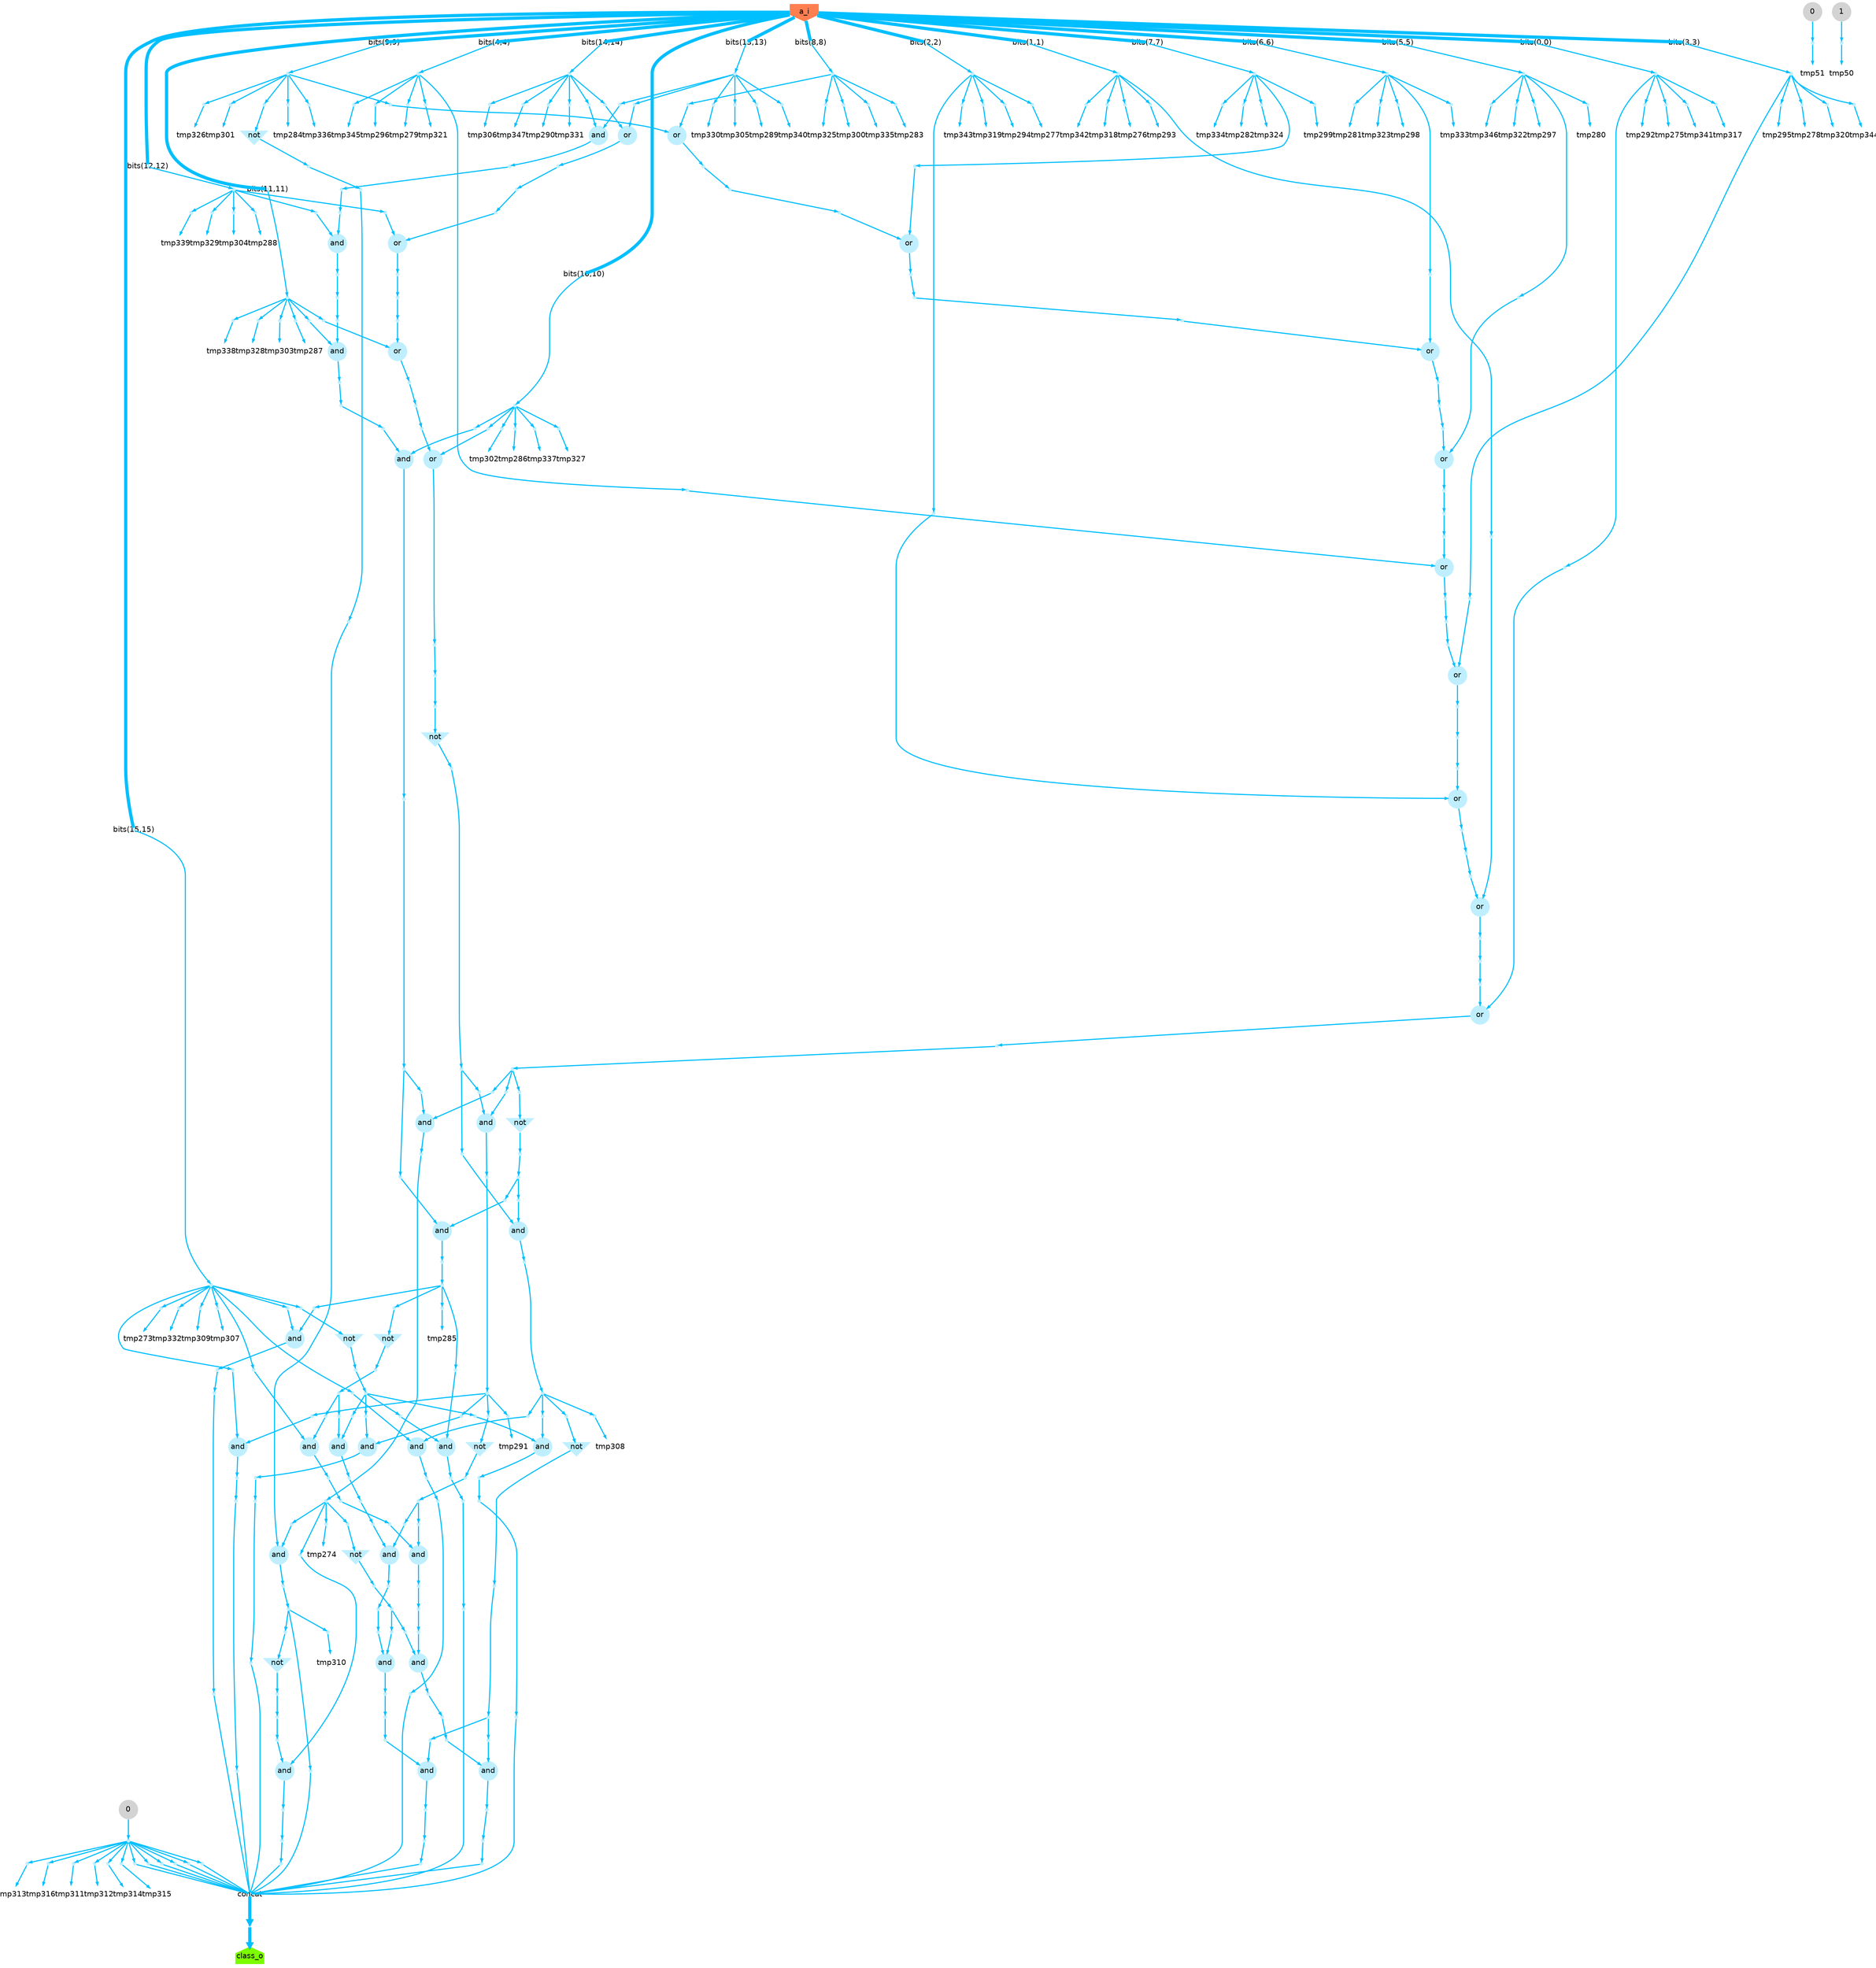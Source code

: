               digraph g {

              graph [splines="spline"];
              node [shape=circle, style=filled, fillcolor=lightblue1,
                    fontcolor=black, fontname=helvetica, penwidth=0,
                    fixedsize=true];
              edge [labelfloat=false, penwidth=2, color=deepskyblue, arrowsize=.5];
                  n0 [label="", height=.1, width=.1];
    n1 [label="or"];
    n2 [label="", height=.1, width=.1];
    n3 [label="", height=.1, width=.1];
    n4 [label="", height=.1, width=.1];
    n5 [label="", height=.1, width=.1];
    n6 [label="", height=.1, width=.1];
    n7 [label="", height=.1, width=.1];
    n8 [label="and"];
    n9 [label="", height=.1, width=.1];
    n10 [label="", height=.1, width=.1];
    n11 [label="bits(4,4)", height=.1, width=.1];
    n12 [label="", height=.1, width=.1];
    n13 [label="", height=.1, width=.1];
    n14 [label="", height=.1, width=.1];
    n15 [label="", height=.1, width=.1];
    n16 [label="or"];
    n17 [label="", height=.1, width=.1];
    n18 [label="", height=.1, width=.1];
    n19 [label="", height=.1, width=.1];
    n20 [label="bits(14,14)", height=.1, width=.1];
    n21 [label="", height=.1, width=.1];
    n22 [label="", height=.1, width=.1];
    n23 [label="", height=.1, width=.1];
    n24 [label="", height=.1, width=.1];
    n25 [label="", height=.1, width=.1];
    n26 [label="", height=.1, width=.1];
    n27 [label="", height=.1, width=.1];
    n28 [label="", height=.1, width=.1];
    n29 [label="and"];
    n30 [label="", height=.1, width=.1];
    n31 [label="", height=.1, width=.1];
    n32 [label="", height=.1, width=.1];
    n33 [label="", height=.1, width=.1];
    n34 [label="", height=.1, width=.1];
    n35 [label="", height=.1, width=.1];
    n36 [label="", height=.1, width=.1];
    n37 [label="", height=.1, width=.1];
    n38 [label="", height=.1, width=.1];
    n39 [label="", height=.1, width=.1];
    n40 [label="", height=.1, width=.1];
    n41 [label="", height=.1, width=.1];
    n42 [label="", height=.1, width=.1];
    n43 [label="and"];
    n44 [label="", height=.1, width=.1];
    n45 [label="", height=.1, width=.1];
    n46 [label="", height=.1, width=.1];
    n47 [label="", height=.1, width=.1];
    n48 [label="", height=.1, width=.1];
    n49 [label="", height=.1, width=.1];
    n50 [label="", height=.1, width=.1];
    n51 [label="", height=.1, width=.1];
    n52 [label="", height=.1, width=.1];
    n53 [label="", height=.1, width=.1];
    n54 [label="", height=.1, width=.1];
    n55 [label="", height=.1, width=.1];
    n56 [label="", height=.1, width=.1];
    n57 [label="", height=.1, width=.1];
    n58 [label="", height=.1, width=.1];
    n59 [label="", height=.1, width=.1];
    n60 [label="or"];
    n61 [label="", height=.1, width=.1];
    n62 [label="", height=.1, width=.1];
    n63 [label="", height=.1, width=.1];
    n64 [label="", height=.1, width=.1];
    n65 [label="", height=.1, width=.1];
    n66 [label="", height=.1, width=.1];
    n67 [label="", height=.1, width=.1];
    n68 [label="and"];
    n69 [label="", height=.1, width=.1];
    n70 [label="not", shape=invtriangle];
    n71 [label="", height=.1, width=.1];
    n72 [label="", height=.1, width=.1];
    n73 [label="", height=.1, width=.1];
    n74 [label="or"];
    n75 [label="", height=.1, width=.1];
    n76 [label="", height=.1, width=.1];
    n77 [label="bits(12,12)", height=.1, width=.1];
    n78 [label="", height=.1, width=.1];
    n79 [label="or"];
    n80 [label="and"];
    n81 [label="", height=.1, width=.1];
    n82 [label="", height=.1, width=.1];
    n83 [label="", height=.1, width=.1];
    n84 [label="", height=.1, width=.1];
    n85 [label="", height=.1, width=.1];
    n86 [label="", height=.1, width=.1];
    n87 [label="", height=.1, width=.1];
    n88 [label="", height=.1, width=.1];
    n89 [label="", height=.1, width=.1];
    n90 [label="and"];
    n91 [label="", height=.1, width=.1];
    n92 [label="and"];
    n93 [label="", height=.1, width=.1];
    n94 [label="", height=.1, width=.1];
    n95 [label="bits(8,8)", height=.1, width=.1];
    n96 [label="", height=.1, width=.1];
    n97 [label="", height=.1, width=.1];
    n98 [label="", height=.1, width=.1];
    n99 [label="", height=.1, width=.1];
    n100 [label="bits(10,10)", height=.1, width=.1];
    n101 [label="", height=.1, width=.1];
    n102 [label="", height=.1, width=.1];
    n103 [label="", height=.1, width=.1];
    n104 [label="", height=.1, width=.1];
    n105 [label="", height=.1, width=.1];
    n106 [label="and"];
    n107 [label="", height=.1, width=.1];
    n108 [label="", height=.1, width=.1];
    n109 [label="", height=.1, width=.1];
    n110 [label="", height=.1, width=.1];
    n111 [label="", height=.1, width=.1];
    n112 [label="", height=.1, width=.1];
    n113 [label="", height=.1, width=.1];
    n114 [label="", height=.1, width=.1];
    n115 [label="", height=.1, width=.1];
    n116 [label="", height=.1, width=.1];
    n117 [label="", height=.1, width=.1];
    n118 [label="", height=.1, width=.1];
    n119 [label="", height=.1, width=.1];
    n120 [label="", height=.1, width=.1];
    n121 [label="and"];
    n122 [label="or"];
    n123 [label="", height=.1, width=.1];
    n124 [label="", height=.1, width=.1];
    n125 [label="", height=.1, width=.1];
    n126 [label="", height=.1, width=.1];
    n127 [label="", height=.1, width=.1];
    n128 [label="and"];
    n129 [label="not", shape=invtriangle];
    n130 [label="or"];
    n131 [label="", height=.1, width=.1];
    n132 [label="", height=.1, width=.1];
    n133 [label="", height=.1, width=.1];
    n134 [label="", height=.1, width=.1];
    n135 [label="", height=.1, width=.1];
    n136 [label="", height=.1, width=.1];
    n137 [label="", height=.1, width=.1];
    n138 [label="", height=.1, width=.1];
    n139 [label="", height=.1, width=.1];
    n140 [label="", height=.1, width=.1];
    n141 [label="", height=.1, width=.1];
    n142 [label="", height=.1, width=.1];
    n143 [label="bits(2,2)", height=.1, width=.1];
    n144 [label="", height=.1, width=.1];
    n145 [label="bits(1,1)", height=.1, width=.1];
    n146 [label="", height=.1, width=.1];
    n147 [label="or"];
    n148 [label="", height=.1, width=.1];
    n149 [label="", height=.1, width=.1];
    n150 [label="bits(7,7)", height=.1, width=.1];
    n151 [label="", height=.1, width=.1];
    n152 [label="", height=.1, width=.1];
    n153 [label="", height=.1, width=.1];
    n154 [label="", height=.1, width=.1];
    n155 [label="", height=.1, width=.1];
    n156 [label="bits(6,6)", height=.1, width=.1];
    n157 [label="", height=.1, width=.1];
    n158 [label="", height=.1, width=.1];
    n159 [label="bits(9,9)", height=.1, width=.1];
    n160 [label="", height=.1, width=.1];
    n161 [label="", height=.1, width=.1];
    n162 [label="", height=.1, width=.1];
    n163 [label="", height=.1, width=.1];
    n164 [label="", height=.1, width=.1];
    n165 [label="", height=.1, width=.1];
    n166 [label="", height=.1, width=.1];
    n167 [label="", height=.1, width=.1];
    n168 [label="", height=.1, width=.1];
    n169 [label="", height=.1, width=.1];
    n170 [label="", height=.1, width=.1];
    n171 [label="", height=.1, width=.1];
    n172 [label="and"];
    n173 [label="", height=.1, width=.1];
    n174 [label="", height=.1, width=.1];
    n175 [label="", height=.1, width=.1];
    n176 [label="", height=.1, width=.1];
    n177 [label="", height=.1, width=.1];
    n178 [label="", height=.1, width=.1];
    n179 [label="not", shape=invtriangle];
    n180 [label="", height=.1, width=.1];
    n181 [label="bits(5,5)", height=.1, width=.1];
    n182 [label="", height=.1, width=.1];
    n183 [label="", height=.1, width=.1];
    n184 [label="", height=.1, width=.1];
    n185 [label="", height=.1, width=.1];
    n186 [label="", height=.1, width=.1];
    n187 [label="", height=.1, width=.1];
    n188 [label="", height=.1, width=.1];
    n189 [label="", height=.1, width=.1];
    n190 [label="not", shape=invtriangle];
    n191 [label="not", shape=invtriangle];
    n192 [label="", height=.1, width=.1];
    n193 [label="", height=.1, width=.1];
    n194 [label="bits(0,0)", height=.1, width=.1];
    n195 [label="", height=.1, width=.1];
    n196 [label="", height=.1, width=.1];
    n197 [label="", height=.1, width=.1];
    n198 [label="", height=.1, width=.1];
    n199 [label="and"];
    n200 [label="", height=.1, width=.1];
    n201 [label="", height=.1, width=.1];
    n202 [label="", height=.1, width=.1];
    n203 [label="", height=.1, width=.1];
    n204 [label="", height=.1, width=.1];
    n205 [label="and"];
    n206 [label="", height=.1, width=.1];
    n207 [label="", height=.1, width=.1];
    n208 [label="", height=.1, width=.1];
    n209 [label="or"];
    n210 [label="", height=.1, width=.1];
    n211 [label="", height=.1, width=.1];
    n212 [label="and"];
    n213 [label="", height=.1, width=.1];
    n214 [label="", height=.1, width=.1];
    n215 [label="", height=.1, width=.1];
    n216 [label="", height=.1, width=.1];
    n217 [label="", height=.1, width=.1];
    n218 [label="", height=.1, width=.1];
    n219 [label="", height=.1, width=.1];
    n220 [label="bits(3,3)", height=.1, width=.1];
    n221 [label="and"];
    n222 [label="or"];
    n223 [label="and"];
    n224 [label="", height=.1, width=.1];
    n225 [label="", height=.1, width=.1];
    n226 [label="", height=.1, width=.1];
    n227 [label="or"];
    n228 [label="and"];
    n229 [label="", height=.1, width=.1];
    n230 [label="", height=.1, width=.1];
    n231 [label="", height=.1, width=.1];
    n232 [label="", height=.1, width=.1];
    n233 [label="", height=.1, width=.1];
    n234 [label="", height=.1, width=.1];
    n235 [label="", height=.1, width=.1];
    n236 [label="", height=.1, width=.1];
    n237 [label="", height=.1, width=.1];
    n238 [label="or"];
    n239 [label="", height=.1, width=.1];
    n240 [label="", height=.1, width=.1];
    n241 [label="", height=.1, width=.1];
    n242 [label="concat", height=.1, width=.1];
    n243 [label="", height=.1, width=.1];
    n244 [label="", height=.1, width=.1];
    n245 [label="", height=.1, width=.1];
    n246 [label="and"];
    n247 [label="", height=.1, width=.1];
    n248 [label="", height=.1, width=.1];
    n249 [label="", height=.1, width=.1];
    n250 [label="", height=.1, width=.1];
    n251 [label="", height=.1, width=.1];
    n252 [label="", height=.1, width=.1];
    n253 [label="", height=.1, width=.1];
    n254 [label="", height=.1, width=.1];
    n255 [label="and"];
    n256 [label="", height=.1, width=.1];
    n257 [label="", height=.1, width=.1];
    n258 [label="or"];
    n259 [label="", height=.1, width=.1];
    n260 [label="", height=.1, width=.1];
    n261 [label="", height=.1, width=.1];
    n262 [label="", height=.1, width=.1];
    n263 [label="", height=.1, width=.1];
    n264 [label="", height=.1, width=.1];
    n265 [label="", height=.1, width=.1];
    n266 [label="", height=.1, width=.1];
    n267 [label="", height=.1, width=.1];
    n268 [label="", height=.1, width=.1];
    n269 [label="", height=.1, width=.1];
    n270 [label="bits(15,15)", height=.1, width=.1];
    n271 [label="", height=.1, width=.1];
    n272 [label="", height=.1, width=.1];
    n273 [label="", height=.1, width=.1];
    n274 [label="", height=.1, width=.1];
    n275 [label="bits(11,11)", height=.1, width=.1];
    n276 [label="", height=.1, width=.1];
    n277 [label="", height=.1, width=.1];
    n278 [label="", height=.1, width=.1];
    n279 [label="", height=.1, width=.1];
    n280 [label="", height=.1, width=.1];
    n281 [label="bits(13,13)", height=.1, width=.1];
    n282 [label="and"];
    n283 [label="", height=.1, width=.1];
    n284 [label="", height=.1, width=.1];
    n285 [label="", height=.1, width=.1];
    n286 [label="and"];
    n287 [label="", height=.1, width=.1];
    n288 [label="", height=.1, width=.1];
    n289 [label="", height=.1, width=.1];
    n290 [label="", height=.1, width=.1];
    n291 [label="", height=.1, width=.1];
    n292 [label="", height=.1, width=.1];
    n293 [label="", height=.1, width=.1];
    n294 [label="", height=.1, width=.1];
    n295 [label="not", shape=invtriangle];
    n296 [label="", height=.1, width=.1];
    n297 [label="", height=.1, width=.1];
    n298 [label="", height=.1, width=.1];
    n299 [label="", height=.1, width=.1];
    n300 [label="", height=.1, width=.1];
    n301 [label="", height=.1, width=.1];
    n302 [label="", height=.1, width=.1];
    n303 [label="", height=.1, width=.1];
    n304 [label="", height=.1, width=.1];
    n305 [label="", height=.1, width=.1];
    n306 [label="", height=.1, width=.1];
    n307 [label="", height=.1, width=.1];
    n308 [label="", height=.1, width=.1];
    n309 [label="", height=.1, width=.1];
    n310 [label="", height=.1, width=.1];
    n311 [label="", height=.1, width=.1];
    n312 [label="", height=.1, width=.1];
    n313 [label="", height=.1, width=.1];
    n314 [label="and"];
    n315 [label="", height=.1, width=.1];
    n316 [label="", height=.1, width=.1];
    n317 [label="", height=.1, width=.1];
    n318 [label="", height=.1, width=.1];
    n319 [label="", height=.1, width=.1];
    n320 [label="", height=.1, width=.1];
    n321 [label="", height=.1, width=.1];
    n322 [label="not", shape=invtriangle];
    n323 [label="", height=.1, width=.1];
    n324 [label="", height=.1, width=.1];
    n325 [label="", height=.1, width=.1];
    n326 [label="", height=.1, width=.1];
    n327 [label="", height=.1, width=.1];
    n328 [label="", height=.1, width=.1];
    n329 [label="not", shape=invtriangle];
    n330 [label="", height=.1, width=.1];
    n331 [label="", height=.1, width=.1];
    n332 [label="", height=.1, width=.1];
    n333 [label="", height=.1, width=.1];
    n334 [label="", height=.1, width=.1];
    n335 [label="and"];
    n336 [label="", height=.1, width=.1];
    n337 [label="and"];
    n338 [label="", height=.1, width=.1];
    n339 [label="", height=.1, width=.1];
    n340 [label="", height=.1, width=.1];
    n341 [label="", height=.1, width=.1];
    n342 [label="", height=.1, width=.1];
    n343 [label="", height=.1, width=.1];
    n344 [label="", height=.1, width=.1];
    n345 [label="", height=.1, width=.1];
    n346 [label="", height=.1, width=.1];
    n347 [label="not", shape=invtriangle];
    n348 [label="", height=.1, width=.1];
    n349 [label="tmp337", shape=circle, fillcolor=none];
    n350 [label="tmp316", shape=circle, fillcolor=none];
    n351 [label="tmp295", shape=circle, fillcolor=none];
    n352 [label="tmp332", shape=circle, fillcolor=none];
    n353 [label="tmp285", shape=circle, fillcolor=none];
    n354 [label="tmp306", shape=circle, fillcolor=none];
    n355 [label="tmp327", shape=circle, fillcolor=none];
    n356 [label="tmp292", shape=circle, fillcolor=none];
    n357 [label="class_o", shape=house, fillcolor=lawngreen];
    n358 [label="0", shape=circle, fillcolor=lightgrey];
    n359 [label="tmp301", shape=circle, fillcolor=none];
    n360 [label="tmp280", shape=circle, fillcolor=none];
    n361 [label="tmp322", shape=circle, fillcolor=none];
    n362 [label="tmp343", shape=circle, fillcolor=none];
    n363 [label="tmp308", shape=circle, fillcolor=none];
    n364 [label="tmp317", shape=circle, fillcolor=none];
    n365 [label="tmp296", shape=circle, fillcolor=none];
    n366 [label="tmp338", shape=circle, fillcolor=none];
    n367 [label="tmp275", shape=circle, fillcolor=none];
    n368 [label="tmp307", shape=circle, fillcolor=none];
    n369 [label="tmp333", shape=circle, fillcolor=none];
    n370 [label="tmp291", shape=circle, fillcolor=none];
    n371 [label="tmp312", shape=circle, fillcolor=none];
    n372 [label="tmp344", shape=circle, fillcolor=none];
    n373 [label="tmp281", shape=circle, fillcolor=none];
    n374 [label="tmp323", shape=circle, fillcolor=none];
    n375 [label="tmp302", shape=circle, fillcolor=none];
    n376 [label="tmp50", shape=circle, fillcolor=none];
    n377 [label="tmp330", shape=circle, fillcolor=none];
    n378 [label="tmp339", shape=circle, fillcolor=none];
    n379 [label="tmp318", shape=circle, fillcolor=none];
    n380 [label="tmp297", shape=circle, fillcolor=none];
    n381 [label="tmp276", shape=circle, fillcolor=none];
    n382 [label="1", shape=circle, fillcolor=lightgrey];
    n383 [label="tmp329", shape=circle, fillcolor=none];
    n384 [label="tmp313", shape=circle, fillcolor=none];
    n385 [label="tmp334", shape=circle, fillcolor=none];
    n386 [label="tmp328", shape=circle, fillcolor=none];
    n387 [label="tmp282", shape=circle, fillcolor=none];
    n388 [label="tmp324", shape=circle, fillcolor=none];
    n389 [label="tmp303", shape=circle, fillcolor=none];
    n390 [label="tmp345", shape=circle, fillcolor=none];
    n391 [label="tmp290", shape=circle, fillcolor=none];
    n392 [label="tmp340", shape=circle, fillcolor=none];
    n393 [label="tmp277", shape=circle, fillcolor=none];
    n394 [label="tmp298", shape=circle, fillcolor=none];
    n395 [label="tmp319", shape=circle, fillcolor=none];
    n396 [label="tmp335", shape=circle, fillcolor=none];
    n397 [label="tmp293", shape=circle, fillcolor=none];
    n398 [label="tmp51", shape=circle, fillcolor=none];
    n399 [label="tmp314", shape=circle, fillcolor=none];
    n400 [label="tmp309", shape=circle, fillcolor=none];
    n401 [label="0", shape=circle, fillcolor=lightgrey];
    n402 [label="tmp325", shape=circle, fillcolor=none];
    n403 [label="tmp283", shape=circle, fillcolor=none];
    n404 [label="tmp304", shape=circle, fillcolor=none];
    n405 [label="tmp346", shape=circle, fillcolor=none];
    n406 [label="tmp299", shape=circle, fillcolor=none];
    n407 [label="tmp278", shape=circle, fillcolor=none];
    n408 [label="tmp320", shape=circle, fillcolor=none];
    n409 [label="tmp341", shape=circle, fillcolor=none];
    n410 [label="tmp311", shape=circle, fillcolor=none];
    n411 [label="tmp289", shape=circle, fillcolor=none];
    n412 [label="tmp294", shape=circle, fillcolor=none];
    n413 [label="tmp336", shape=circle, fillcolor=none];
    n414 [label="tmp315", shape=circle, fillcolor=none];
    n415 [label="tmp310", shape=circle, fillcolor=none];
    n416 [label="tmp331", shape=circle, fillcolor=none];
    n417 [label="tmp288", shape=circle, fillcolor=none];
    n418 [label="tmp347", shape=circle, fillcolor=none];
    n419 [label="tmp305", shape=circle, fillcolor=none];
    n420 [label="tmp284", shape=circle, fillcolor=none];
    n421 [label="tmp326", shape=circle, fillcolor=none];
    n422 [label="a_i", shape=invhouse, fillcolor=coral];
    n423 [label="tmp273", shape=circle, fillcolor=none];
    n424 [label="tmp287", shape=circle, fillcolor=none];
    n425 [label="tmp300", shape=circle, fillcolor=none];
    n426 [label="tmp321", shape=circle, fillcolor=none];
    n427 [label="tmp279", shape=circle, fillcolor=none];
    n428 [label="tmp342", shape=circle, fillcolor=none];
    n429 [label="tmp274", shape=circle, fillcolor=none];
    n430 [label="tmp286", shape=circle, fillcolor=none];
   n0 -> n25 [label="", penwidth="2", arrowhead="normal"];
   n1 -> n253 [label="", penwidth="2", arrowhead="normal"];
   n2 -> n17 [label="", penwidth="2", arrowhead="normal"];
   n2 -> n299 [label="", penwidth="2", arrowhead="normal"];
   n2 -> n318 [label="", penwidth="2", arrowhead="normal"];
   n3 -> n46 [label="", penwidth="2", arrowhead="normal"];
   n4 -> n86 [label="", penwidth="2", arrowhead="normal"];
   n5 -> n59 [label="", penwidth="2", arrowhead="normal"];
   n6 -> n137 [label="", penwidth="2", arrowhead="normal"];
   n7 -> n147 [label="", penwidth="2", arrowhead="normal"];
   n8 -> n153 [label="", penwidth="2", arrowhead="normal"];
   n9 -> n185 [label="", penwidth="2", arrowhead="normal"];
   n10 -> n227 [label="", penwidth="2", arrowhead="normal"];
   n11 -> n215 [label="", penwidth="2", arrowhead="normal"];
   n12 -> n29 [label="", penwidth="2", arrowhead="normal"];
   n13 -> n290 [label="", penwidth="2", arrowhead="normal"];
   n14 -> n79 [label="", penwidth="2", arrowhead="normal"];
   n15 -> n386 [label="", penwidth="2", arrowhead="normal"];
   n16 -> n344 [label="", penwidth="2", arrowhead="normal"];
   n17 -> n190 [label="", penwidth="2", arrowhead="normal"];
   n18 -> n368 [label="", penwidth="2", arrowhead="normal"];
   n19 -> n15 [label="", penwidth="2", arrowhead="normal"];
   n19 -> n110 [label="", penwidth="2", arrowhead="normal"];
   n19 -> n132 [label="", penwidth="2", arrowhead="normal"];
   n19 -> n146 [label="", penwidth="2", arrowhead="normal"];
   n19 -> n165 [label="", penwidth="2", arrowhead="normal"];
   n19 -> n333 [label="", penwidth="2", arrowhead="normal"];
   n20 -> n182 [label="", penwidth="2", arrowhead="normal"];
   n21 -> n29 [label="", penwidth="2", arrowhead="normal"];
   n22 -> n282 [label="", penwidth="2", arrowhead="normal"];
   n23 -> n407 [label="", penwidth="2", arrowhead="normal"];
   n24 -> n242 [label="", penwidth="2", arrowhead="none"];
   n25 -> n242 [label="", penwidth="2", arrowhead="none"];
   n26 -> n74 [label="", penwidth="2", arrowhead="normal"];
   n27 -> n323 [label="", penwidth="2", arrowhead="normal"];
   n28 -> n14 [label="", penwidth="2", arrowhead="normal"];
   n29 -> n118 [label="", penwidth="2", arrowhead="normal"];
   n30 -> n242 [label="", penwidth="2", arrowhead="none"];
   n31 -> n337 [label="", penwidth="2", arrowhead="normal"];
   n32 -> n242 [label="", penwidth="2", arrowhead="none"];
   n33 -> n97 [label="", penwidth="2", arrowhead="normal"];
   n33 -> n301 [label="", penwidth="2", arrowhead="normal"];
   n34 -> n396 [label="", penwidth="2", arrowhead="normal"];
   n35 -> n21 [label="", penwidth="2", arrowhead="normal"];
   n36 -> n222 [label="", penwidth="2", arrowhead="normal"];
   n37 -> n408 [label="", penwidth="2", arrowhead="normal"];
   n38 -> n419 [label="", penwidth="2", arrowhead="normal"];
   n39 -> n428 [label="", penwidth="2", arrowhead="normal"];
   n40 -> n131 [label="", penwidth="2", arrowhead="normal"];
   n41 -> n384 [label="", penwidth="2", arrowhead="normal"];
   n42 -> n126 [label="", penwidth="2", arrowhead="normal"];
   n43 -> n127 [label="", penwidth="2", arrowhead="normal"];
   n44 -> n409 [label="", penwidth="2", arrowhead="normal"];
   n45 -> n8 [label="", penwidth="2", arrowhead="normal"];
   n46 -> n43 [label="", penwidth="2", arrowhead="normal"];
   n47 -> n379 [label="", penwidth="2", arrowhead="normal"];
   n48 -> n272 [label="", penwidth="2", arrowhead="normal"];
   n49 -> n403 [label="", penwidth="2", arrowhead="normal"];
   n50 -> n380 [label="", penwidth="2", arrowhead="normal"];
   n51 -> n364 [label="", penwidth="2", arrowhead="normal"];
   n52 -> n210 [label="", penwidth="2", arrowhead="normal"];
   n53 -> n0 [label="", penwidth="2", arrowhead="normal"];
   n54 -> n122 [label="", penwidth="2", arrowhead="normal"];
   n55 -> n385 [label="", penwidth="2", arrowhead="normal"];
   n56 -> n412 [label="", penwidth="2", arrowhead="normal"];
   n57 -> n205 [label="", penwidth="2", arrowhead="normal"];
   n58 -> n411 [label="", penwidth="2", arrowhead="normal"];
   n59 -> n32 [label="", penwidth="2", arrowhead="normal"];
   n59 -> n61 [label="", penwidth="2", arrowhead="normal"];
   n59 -> n208 [label="", penwidth="2", arrowhead="normal"];
   n60 -> n340 [label="", penwidth="2", arrowhead="normal"];
   n61 -> n70 [label="", penwidth="2", arrowhead="normal"];
   n62 -> n45 [label="", penwidth="2", arrowhead="normal"];
   n62 -> n193 [label="", penwidth="2", arrowhead="normal"];
   n62 -> n294 [label="", penwidth="2", arrowhead="normal"];
   n62 -> n346 [label="", penwidth="2", arrowhead="normal"];
   n63 -> n349 [label="", penwidth="2", arrowhead="normal"];
   n64 -> n230 [label="", penwidth="2", arrowhead="normal"];
   n65 -> n429 [label="", penwidth="2", arrowhead="normal"];
   n66 -> n402 [label="", penwidth="2", arrowhead="normal"];
   n67 -> n50 [label="", penwidth="2", arrowhead="normal"];
   n67 -> n236 [label="", penwidth="2", arrowhead="normal"];
   n67 -> n251 [label="", penwidth="2", arrowhead="normal"];
   n67 -> n262 [label="", penwidth="2", arrowhead="normal"];
   n67 -> n267 [label="", penwidth="2", arrowhead="normal"];
   n68 -> n226 [label="", penwidth="2", arrowhead="normal"];
   n69 -> n354 [label="", penwidth="2", arrowhead="normal"];
   n70 -> n343 [label="", penwidth="2", arrowhead="normal"];
   n71 -> n242 [label="", penwidth="2", arrowhead="none"];
   n72 -> n133 [label="", penwidth="2", arrowhead="normal"];
   n72 -> n259 [label="", penwidth="2", arrowhead="normal"];
   n73 -> n387 [label="", penwidth="2", arrowhead="normal"];
   n74 -> n148 [label="", penwidth="2", arrowhead="normal"];
   n75 -> n347 [label="", penwidth="2", arrowhead="normal"];
   n76 -> n246 [label="", penwidth="2", arrowhead="normal"];
   n77 -> n276 [label="", penwidth="2", arrowhead="normal"];
   n78 -> n370 [label="", penwidth="2", arrowhead="normal"];
   n79 -> n305 [label="", penwidth="2", arrowhead="normal"];
   n80 -> n196 [label="", penwidth="2", arrowhead="normal"];
   n81 -> n242 [label="", penwidth="2", arrowhead="none"];
   n82 -> n322 [label="", penwidth="2", arrowhead="normal"];
   n83 -> n72 [label="", penwidth="2", arrowhead="normal"];
   n84 -> n372 [label="", penwidth="2", arrowhead="normal"];
   n85 -> n269 [label="", penwidth="2", arrowhead="normal"];
   n86 -> n93 [label="", penwidth="2", arrowhead="normal"];
   n87 -> n388 [label="", penwidth="2", arrowhead="normal"];
   n88 -> n63 [label="", penwidth="2", arrowhead="normal"];
   n88 -> n94 [label="", penwidth="2", arrowhead="normal"];
   n88 -> n135 [label="", penwidth="2", arrowhead="normal"];
   n88 -> n304 [label="", penwidth="2", arrowhead="normal"];
   n88 -> n313 [label="", penwidth="2", arrowhead="normal"];
   n88 -> n326 [label="", penwidth="2", arrowhead="normal"];
   n89 -> n311 [label="", penwidth="2", arrowhead="normal"];
   n90 -> n64 [label="", penwidth="2", arrowhead="normal"];
   n91 -> n56 [label="", penwidth="2", arrowhead="normal"];
   n91 -> n134 [label="", penwidth="2", arrowhead="normal"];
   n91 -> n260 [label="", penwidth="2", arrowhead="normal"];
   n91 -> n312 [label="", penwidth="2", arrowhead="normal"];
   n91 -> n317 [label="", penwidth="2", arrowhead="normal"];
   n92 -> n167 [label="", penwidth="2", arrowhead="normal"];
   n93 -> n129 [label="", penwidth="2", arrowhead="normal"];
   n94 -> n355 [label="", penwidth="2", arrowhead="normal"];
   n95 -> n188 [label="", penwidth="2", arrowhead="normal"];
   n96 -> n90 [label="", penwidth="2", arrowhead="normal"];
   n97 -> n128 [label="", penwidth="2", arrowhead="normal"];
   n98 -> n180 [label="", penwidth="2", arrowhead="normal"];
   n99 -> n92 [label="", penwidth="2", arrowhead="normal"];
   n100 -> n88 [label="", penwidth="2", arrowhead="normal"];
   n101 -> n80 [label="", penwidth="2", arrowhead="normal"];
   n102 -> n423 [label="", penwidth="2", arrowhead="normal"];
   n103 -> n381 [label="", penwidth="2", arrowhead="normal"];
   n104 -> n209 [label="", penwidth="2", arrowhead="normal"];
   n105 -> n172 [label="", penwidth="2", arrowhead="normal"];
   n106 -> n53 [label="", penwidth="2", arrowhead="normal"];
   n107 -> n286 [label="", penwidth="2", arrowhead="normal"];
   n108 -> n68 [label="", penwidth="2", arrowhead="normal"];
   n109 -> n258 [label="", penwidth="2", arrowhead="normal"];
   n110 -> n60 [label="", penwidth="2", arrowhead="normal"];
   n111 -> n8 [label="", penwidth="2", arrowhead="normal"];
   n112 -> n28 [label="", penwidth="2", arrowhead="normal"];
   n113 -> n238 [label="", penwidth="2", arrowhead="normal"];
   n114 -> n116 [label="", penwidth="2", arrowhead="normal"];
   n114 -> n139 [label="", penwidth="2", arrowhead="normal"];
   n114 -> n140 [label="", penwidth="2", arrowhead="normal"];
   n114 -> n164 [label="", penwidth="2", arrowhead="normal"];
   n114 -> n288 [label="", penwidth="2", arrowhead="normal"];
   n114 -> n339 [label="", penwidth="2", arrowhead="normal"];
   n115 -> n335 [label="", penwidth="2", arrowhead="normal"];
   n116 -> n420 [label="", penwidth="2", arrowhead="normal"];
   n117 -> n241 [label="", penwidth="2", arrowhead="normal"];
   n118 -> n98 [label="", penwidth="2", arrowhead="normal"];
   n119 -> n151 [label="", penwidth="2", arrowhead="normal"];
   n120 -> n242 [label="", penwidth="2", arrowhead="none"];
   n121 -> n176 [label="", penwidth="2", arrowhead="normal"];
   n122 -> n89 [label="", penwidth="2", arrowhead="normal"];
   n123 -> n7 [label="", penwidth="2", arrowhead="normal"];
   n124 -> n204 [label="", penwidth="2", arrowhead="normal"];
   n125 -> n33 [label="", penwidth="2", arrowhead="normal"];
   n126 -> n203 [label="", penwidth="2", arrowhead="normal"];
   n127 -> n254 [label="", penwidth="2", arrowhead="normal"];
   n128 -> n171 [label="", penwidth="2", arrowhead="normal"];
   n129 -> n308 [label="", penwidth="2", arrowhead="normal"];
   n130 -> n168 [label="", penwidth="2", arrowhead="normal"];
   n131 -> n130 [label="", penwidth="2", arrowhead="normal"];
   n132 -> n389 [label="", penwidth="2", arrowhead="normal"];
   n133 -> n90 [label="", penwidth="2", arrowhead="normal"];
   n134 -> n130 [label="", penwidth="2", arrowhead="normal"];
   n135 -> n43 [label="", penwidth="2", arrowhead="normal"];
   n136 -> n246 [label="", penwidth="2", arrowhead="normal"];
   n137 -> n178 [label="", penwidth="2", arrowhead="normal"];
   n138 -> n320 [label="", penwidth="2", arrowhead="normal"];
   n139 -> n413 [label="", penwidth="2", arrowhead="normal"];
   n140 -> n179 [label="", penwidth="2", arrowhead="normal"];
   n141 -> n209 [label="", penwidth="2", arrowhead="normal"];
   n142 -> n223 [label="", penwidth="2", arrowhead="normal"];
   n143 -> n91 [label="", penwidth="2", arrowhead="normal"];
   n144 -> n12 [label="", penwidth="2", arrowhead="normal"];
   n144 -> n105 [label="", penwidth="2", arrowhead="normal"];
   n145 -> n296 [label="", penwidth="2", arrowhead="normal"];
   n146 -> n424 [label="", penwidth="2", arrowhead="normal"];
   n147 -> n4 [label="", penwidth="2", arrowhead="normal"];
   n148 -> n85 [label="", penwidth="2", arrowhead="normal"];
   n149 -> n365 [label="", penwidth="2", arrowhead="normal"];
   n150 -> n298 [label="", penwidth="2", arrowhead="normal"];
   n151 -> n242 [label="", penwidth="2", arrowhead="none"];
   n152 -> n199 [label="", penwidth="2", arrowhead="normal"];
   n153 -> n52 [label="", penwidth="2", arrowhead="normal"];
   n154 -> n369 [label="", penwidth="2", arrowhead="normal"];
   n155 -> n71 [label="", penwidth="2", arrowhead="normal"];
   n156 -> n293 [label="", penwidth="2", arrowhead="normal"];
   n157 -> n350 [label="", penwidth="2", arrowhead="normal"];
   n158 -> n397 [label="", penwidth="2", arrowhead="normal"];
   n159 -> n114 [label="", penwidth="2", arrowhead="normal"];
   n160 -> n144 [label="", penwidth="2", arrowhead="normal"];
   n161 -> n92 [label="", penwidth="2", arrowhead="normal"];
   n162 -> n356 [label="", penwidth="2", arrowhead="normal"];
   n163 -> n410 [label="", penwidth="2", arrowhead="normal"];
   n164 -> n421 [label="", penwidth="2", arrowhead="normal"];
   n165 -> n212 [label="", penwidth="2", arrowhead="normal"];
   n166 -> n373 [label="", penwidth="2", arrowhead="normal"];
   n167 -> n155 [label="", penwidth="2", arrowhead="normal"];
   n168 -> n264 [label="", penwidth="2", arrowhead="normal"];
   n169 -> n398 [label="", penwidth="2", arrowhead="normal"];
   n170 -> n10 [label="", penwidth="2", arrowhead="normal"];
   n170 -> n38 [label="", penwidth="2", arrowhead="normal"];
   n170 -> n58 [label="", penwidth="2", arrowhead="normal"];
   n170 -> n232 [label="", penwidth="2", arrowhead="normal"];
   n170 -> n257 [label="", penwidth="2", arrowhead="normal"];
   n170 -> n328 [label="", penwidth="2", arrowhead="normal"];
   n171 -> n216 [label="", penwidth="2", arrowhead="normal"];
   n172 -> n233 [label="", penwidth="2", arrowhead="normal"];
   n173 -> n425 [label="", penwidth="2", arrowhead="normal"];
   n174 -> n302 [label="", penwidth="2", arrowhead="normal"];
   n175 -> n217 [label="", penwidth="2", arrowhead="normal"];
   n176 -> n266 [label="", penwidth="2", arrowhead="normal"];
   n177 -> n242 [label="", penwidth="2", arrowhead="none"];
   n178 -> n314 [label="", penwidth="2", arrowhead="normal"];
   n179 -> n316 [label="", penwidth="2", arrowhead="normal"];
   n180 -> n242 [label="", penwidth="2", arrowhead="none"];
   n181 -> n67 [label="", penwidth="2", arrowhead="normal"];
   n182 -> n69 [label="", penwidth="2", arrowhead="normal"];
   n182 -> n219 [label="", penwidth="2", arrowhead="normal"];
   n182 -> n231 [label="", penwidth="2", arrowhead="normal"];
   n182 -> n280 [label="", penwidth="2", arrowhead="normal"];
   n182 -> n283 [label="", penwidth="2", arrowhead="normal"];
   n182 -> n291 [label="", penwidth="2", arrowhead="normal"];
   n183 -> n30 [label="", penwidth="2", arrowhead="normal"];
   n183 -> n41 [label="", penwidth="2", arrowhead="normal"];
   n183 -> n120 [label="", penwidth="2", arrowhead="normal"];
   n183 -> n157 [label="", penwidth="2", arrowhead="normal"];
   n183 -> n163 [label="", penwidth="2", arrowhead="normal"];
   n183 -> n177 [label="", penwidth="2", arrowhead="normal"];
   n183 -> n189 [label="", penwidth="2", arrowhead="normal"];
   n183 -> n229 [label="", penwidth="2", arrowhead="normal"];
   n183 -> n265 [label="", penwidth="2", arrowhead="normal"];
   n183 -> n310 [label="", penwidth="2", arrowhead="normal"];
   n183 -> n315 [label="", penwidth="2", arrowhead="normal"];
   n183 -> n331 [label="", penwidth="2", arrowhead="normal"];
   n184 -> n374 [label="", penwidth="2", arrowhead="normal"];
   n185 -> n235 [label="", penwidth="2", arrowhead="normal"];
   n186 -> n255 [label="", penwidth="2", arrowhead="normal"];
   n187 -> n234 [label="", penwidth="2", arrowhead="normal"];
   n188 -> n26 [label="", penwidth="2", arrowhead="normal"];
   n188 -> n34 [label="", penwidth="2", arrowhead="normal"];
   n188 -> n49 [label="", penwidth="2", arrowhead="normal"];
   n188 -> n66 [label="", penwidth="2", arrowhead="normal"];
   n188 -> n173 [label="", penwidth="2", arrowhead="normal"];
   n189 -> n371 [label="", penwidth="2", arrowhead="normal"];
   n190 -> n125 [label="", penwidth="2", arrowhead="normal"];
   n191 -> n124 [label="", penwidth="2", arrowhead="normal"];
   n192 -> n68 [label="", penwidth="2", arrowhead="normal"];
   n193 -> n295 [label="", penwidth="2", arrowhead="normal"];
   n194 -> n338 [label="", penwidth="2", arrowhead="normal"];
   n195 -> n16 [label="", penwidth="2", arrowhead="normal"];
   n196 -> n62 [label="", penwidth="2", arrowhead="normal"];
   n197 -> n330 [label="", penwidth="2", arrowhead="normal"];
   n198 -> n121 [label="", penwidth="2", arrowhead="normal"];
   n199 -> n9 [label="", penwidth="2", arrowhead="normal"];
   n200 -> n357 [label="", penwidth="6", arrowhead="normal"];
   n201 -> n282 [label="", penwidth="2", arrowhead="normal"];
   n202 -> n240 [label="", penwidth="2", arrowhead="normal"];
   n202 -> n248 [label="", penwidth="2", arrowhead="normal"];
   n203 -> n1 [label="", penwidth="2", arrowhead="normal"];
   n204 -> n31 [label="", penwidth="2", arrowhead="normal"];
   n204 -> n115 [label="", penwidth="2", arrowhead="normal"];
   n205 -> n138 [label="", penwidth="2", arrowhead="normal"];
   n206 -> n404 [label="", penwidth="2", arrowhead="normal"];
   n207 -> n22 [label="", penwidth="2", arrowhead="normal"];
   n208 -> n415 [label="", penwidth="2", arrowhead="normal"];
   n209 -> n112 [label="", penwidth="2", arrowhead="normal"];
   n210 -> n242 [label="", penwidth="2", arrowhead="none"];
   n211 -> n24 [label="", penwidth="2", arrowhead="normal"];
   n212 -> n256 [label="", penwidth="2", arrowhead="normal"];
   n213 -> n228 [label="", penwidth="2", arrowhead="normal"];
   n214 -> n18 [label="", penwidth="2", arrowhead="normal"];
   n214 -> n75 [label="", penwidth="2", arrowhead="normal"];
   n214 -> n102 [label="", penwidth="2", arrowhead="normal"];
   n214 -> n142 [label="", penwidth="2", arrowhead="normal"];
   n214 -> n192 [label="", penwidth="2", arrowhead="normal"];
   n214 -> n213 [label="", penwidth="2", arrowhead="normal"];
   n214 -> n243 [label="", penwidth="2", arrowhead="normal"];
   n214 -> n245 [label="", penwidth="2", arrowhead="normal"];
   n214 -> n292 [label="", penwidth="2", arrowhead="normal"];
   n215 -> n149 [label="", penwidth="2", arrowhead="normal"];
   n215 -> n252 [label="", penwidth="2", arrowhead="normal"];
   n215 -> n268 [label="", penwidth="2", arrowhead="normal"];
   n215 -> n297 [label="", penwidth="2", arrowhead="normal"];
   n215 -> n309 [label="", penwidth="2", arrowhead="normal"];
   n216 -> n99 [label="", penwidth="2", arrowhead="normal"];
   n216 -> n108 [label="", penwidth="2", arrowhead="normal"];
   n216 -> n271 [label="", penwidth="2", arrowhead="normal"];
   n216 -> n324 [label="", penwidth="2", arrowhead="normal"];
   n217 -> n57 [label="", penwidth="2", arrowhead="normal"];
   n218 -> n341 [label="", penwidth="2", arrowhead="normal"];
   n219 -> n418 [label="", penwidth="2", arrowhead="normal"];
   n220 -> n237 [label="", penwidth="2", arrowhead="normal"];
   n221 -> n6 [label="", penwidth="2", arrowhead="normal"];
   n222 -> n279 [label="", penwidth="2", arrowhead="normal"];
   n223 -> n175 [label="", penwidth="2", arrowhead="normal"];
   n224 -> n417 [label="", penwidth="2", arrowhead="normal"];
   n225 -> n136 [label="", penwidth="2", arrowhead="normal"];
   n226 -> n119 [label="", penwidth="2", arrowhead="normal"];
   n227 -> n42 [label="", penwidth="2", arrowhead="normal"];
   n228 -> n273 [label="", penwidth="2", arrowhead="normal"];
   n229 -> n399 [label="", penwidth="2", arrowhead="normal"];
   n230 -> n186 [label="", penwidth="2", arrowhead="normal"];
   n231 -> n391 [label="", penwidth="2", arrowhead="normal"];
   n232 -> n392 [label="", penwidth="2", arrowhead="normal"];
   n233 -> n211 [label="", penwidth="2", arrowhead="normal"];
   n234 -> n258 [label="", penwidth="2", arrowhead="normal"];
   n235 -> n242 [label="", penwidth="2", arrowhead="none"];
   n236 -> n79 [label="", penwidth="2", arrowhead="normal"];
   n237 -> n23 [label="", penwidth="2", arrowhead="normal"];
   n237 -> n37 [label="", penwidth="2", arrowhead="normal"];
   n237 -> n84 [label="", penwidth="2", arrowhead="normal"];
   n237 -> n113 [label="", penwidth="2", arrowhead="normal"];
   n237 -> n263 [label="", penwidth="2", arrowhead="normal"];
   n238 -> n289 [label="", penwidth="2", arrowhead="normal"];
   n239 -> n1 [label="", penwidth="2", arrowhead="normal"];
   n240 -> n205 [label="", penwidth="2", arrowhead="normal"];
   n241 -> n78 [label="", penwidth="2", arrowhead="normal"];
   n241 -> n82 [label="", penwidth="2", arrowhead="normal"];
   n241 -> n319 [label="", penwidth="2", arrowhead="normal"];
   n241 -> n325 [label="", penwidth="2", arrowhead="normal"];
   n242 -> n200 [label="", penwidth="6", arrowhead="normal"];
   n243 -> n106 [label="", penwidth="2", arrowhead="normal"];
   n244 -> n81 [label="", penwidth="2", arrowhead="normal"];
   n245 -> n352 [label="", penwidth="2", arrowhead="normal"];
   n246 -> n27 [label="", penwidth="2", arrowhead="normal"];
   n247 -> n222 [label="", penwidth="2", arrowhead="normal"];
   n248 -> n255 [label="", penwidth="2", arrowhead="normal"];
   n249 -> n35 [label="", penwidth="2", arrowhead="normal"];
   n250 -> n141 [label="", penwidth="2", arrowhead="normal"];
   n251 -> n360 [label="", penwidth="2", arrowhead="normal"];
   n252 -> n427 [label="", penwidth="2", arrowhead="normal"];
   n253 -> n13 [label="", penwidth="2", arrowhead="normal"];
   n254 -> n101 [label="", penwidth="2", arrowhead="normal"];
   n254 -> n198 [label="", penwidth="2", arrowhead="normal"];
   n255 -> n277 [label="", penwidth="2", arrowhead="normal"];
   n256 -> n3 [label="", penwidth="2", arrowhead="normal"];
   n257 -> n377 [label="", penwidth="2", arrowhead="normal"];
   n258 -> n303 [label="", penwidth="2", arrowhead="normal"];
   n259 -> n223 [label="", penwidth="2", arrowhead="normal"];
   n260 -> n393 [label="", penwidth="2", arrowhead="normal"];
   n261 -> n238 [label="", penwidth="2", arrowhead="normal"];
   n262 -> n405 [label="", penwidth="2", arrowhead="normal"];
   n263 -> n351 [label="", penwidth="2", arrowhead="normal"];
   n264 -> n247 [label="", penwidth="2", arrowhead="normal"];
   n265 -> n242 [label="", penwidth="2", arrowhead="none"];
   n266 -> n65 [label="", penwidth="2", arrowhead="normal"];
   n266 -> n76 [label="", penwidth="2", arrowhead="normal"];
   n266 -> n201 [label="", penwidth="2", arrowhead="normal"];
   n266 -> n278 [label="", penwidth="2", arrowhead="normal"];
   n267 -> n361 [label="", penwidth="2", arrowhead="normal"];
   n268 -> n426 [label="", penwidth="2", arrowhead="normal"];
   n269 -> n16 [label="", penwidth="2", arrowhead="normal"];
   n270 -> n214 [label="", penwidth="2", arrowhead="normal"];
   n271 -> n329 [label="", penwidth="2", arrowhead="normal"];
   n272 -> n345 [label="", penwidth="2", arrowhead="normal"];
   n273 -> n244 [label="", penwidth="2", arrowhead="normal"];
   n274 -> n212 [label="", penwidth="2", arrowhead="normal"];
   n275 -> n19 [label="", penwidth="2", arrowhead="normal"];
   n276 -> n206 [label="", penwidth="2", arrowhead="normal"];
   n276 -> n224 [label="", penwidth="2", arrowhead="normal"];
   n276 -> n239 [label="", penwidth="2", arrowhead="normal"];
   n276 -> n300 [label="", penwidth="2", arrowhead="normal"];
   n276 -> n327 [label="", penwidth="2", arrowhead="normal"];
   n276 -> n348 [label="", penwidth="2", arrowhead="normal"];
   n277 -> n197 [label="", penwidth="2", arrowhead="normal"];
   n278 -> n191 [label="", penwidth="2", arrowhead="normal"];
   n279 -> n187 [label="", penwidth="2", arrowhead="normal"];
   n280 -> n416 [label="", penwidth="2", arrowhead="normal"];
   n281 -> n170 [label="", penwidth="2", arrowhead="normal"];
   n282 -> n5 [label="", penwidth="2", arrowhead="normal"];
   n283 -> n221 [label="", penwidth="2", arrowhead="normal"];
   n284 -> n376 [label="", penwidth="2", arrowhead="normal"];
   n285 -> n54 [label="", penwidth="2", arrowhead="normal"];
   n286 -> n117 [label="", penwidth="2", arrowhead="normal"];
   n287 -> n128 [label="", penwidth="2", arrowhead="normal"];
   n288 -> n359 [label="", penwidth="2", arrowhead="normal"];
   n289 -> n40 [label="", penwidth="2", arrowhead="normal"];
   n290 -> n60 [label="", penwidth="2", arrowhead="normal"];
   n291 -> n227 [label="", penwidth="2", arrowhead="normal"];
   n292 -> n400 [label="", penwidth="2", arrowhead="normal"];
   n293 -> n104 [label="", penwidth="2", arrowhead="normal"];
   n293 -> n154 [label="", penwidth="2", arrowhead="normal"];
   n293 -> n166 [label="", penwidth="2", arrowhead="normal"];
   n293 -> n184 [label="", penwidth="2", arrowhead="normal"];
   n293 -> n307 [label="", penwidth="2", arrowhead="normal"];
   n294 -> n353 [label="", penwidth="2", arrowhead="normal"];
   n295 -> n83 [label="", penwidth="2", arrowhead="normal"];
   n296 -> n36 [label="", penwidth="2", arrowhead="normal"];
   n296 -> n39 [label="", penwidth="2", arrowhead="normal"];
   n296 -> n47 [label="", penwidth="2", arrowhead="normal"];
   n296 -> n103 [label="", penwidth="2", arrowhead="normal"];
   n296 -> n158 [label="", penwidth="2", arrowhead="normal"];
   n297 -> n122 [label="", penwidth="2", arrowhead="normal"];
   n298 -> n55 [label="", penwidth="2", arrowhead="normal"];
   n298 -> n73 [label="", penwidth="2", arrowhead="normal"];
   n298 -> n87 [label="", penwidth="2", arrowhead="normal"];
   n298 -> n195 [label="", penwidth="2", arrowhead="normal"];
   n298 -> n306 [label="", penwidth="2", arrowhead="normal"];
   n299 -> n121 [label="", penwidth="2", arrowhead="normal"];
   n300 -> n378 [label="", penwidth="2", arrowhead="normal"];
   n301 -> n80 [label="", penwidth="2", arrowhead="normal"];
   n302 -> n274 [label="", penwidth="2", arrowhead="normal"];
   n303 -> n2 [label="", penwidth="2", arrowhead="normal"];
   n304 -> n147 [label="", penwidth="2", arrowhead="normal"];
   n305 -> n285 [label="", penwidth="2", arrowhead="normal"];
   n306 -> n406 [label="", penwidth="2", arrowhead="normal"];
   n307 -> n394 [label="", penwidth="2", arrowhead="normal"];
   n308 -> n336 [label="", penwidth="2", arrowhead="normal"];
   n309 -> n390 [label="", penwidth="2", arrowhead="normal"];
   n310 -> n242 [label="", penwidth="2", arrowhead="none"];
   n311 -> n261 [label="", penwidth="2", arrowhead="normal"];
   n312 -> n362 [label="", penwidth="2", arrowhead="normal"];
   n313 -> n375 [label="", penwidth="2", arrowhead="normal"];
   n314 -> n174 [label="", penwidth="2", arrowhead="normal"];
   n315 -> n414 [label="", penwidth="2", arrowhead="normal"];
   n316 -> n207 [label="", penwidth="2", arrowhead="normal"];
   n317 -> n395 [label="", penwidth="2", arrowhead="normal"];
   n318 -> n286 [label="", penwidth="2", arrowhead="normal"];
   n319 -> n199 [label="", penwidth="2", arrowhead="normal"];
   n320 -> n332 [label="", penwidth="2", arrowhead="normal"];
   n321 -> n202 [label="", penwidth="2", arrowhead="normal"];
   n322 -> n321 [label="", penwidth="2", arrowhead="normal"];
   n323 -> n342 [label="", penwidth="2", arrowhead="normal"];
   n324 -> n363 [label="", penwidth="2", arrowhead="normal"];
   n325 -> n106 [label="", penwidth="2", arrowhead="normal"];
   n326 -> n430 [label="", penwidth="2", arrowhead="normal"];
   n327 -> n383 [label="", penwidth="2", arrowhead="normal"];
   n328 -> n221 [label="", penwidth="2", arrowhead="normal"];
   n329 -> n160 [label="", penwidth="2", arrowhead="normal"];
   n330 -> n337 [label="", penwidth="2", arrowhead="normal"];
   n331 -> n242 [label="", penwidth="2", arrowhead="none"];
   n332 -> n335 [label="", penwidth="2", arrowhead="normal"];
   n333 -> n366 [label="", penwidth="2", arrowhead="normal"];
   n334 -> n367 [label="", penwidth="2", arrowhead="normal"];
   n335 -> n249 [label="", penwidth="2", arrowhead="normal"];
   n336 -> n107 [label="", penwidth="2", arrowhead="normal"];
   n336 -> n287 [label="", penwidth="2", arrowhead="normal"];
   n337 -> n48 [label="", penwidth="2", arrowhead="normal"];
   n338 -> n44 [label="", penwidth="2", arrowhead="normal"];
   n338 -> n51 [label="", penwidth="2", arrowhead="normal"];
   n338 -> n109 [label="", penwidth="2", arrowhead="normal"];
   n338 -> n162 [label="", penwidth="2", arrowhead="normal"];
   n338 -> n334 [label="", penwidth="2", arrowhead="normal"];
   n339 -> n74 [label="", penwidth="2", arrowhead="normal"];
   n340 -> n123 [label="", penwidth="2", arrowhead="normal"];
   n341 -> n96 [label="", penwidth="2", arrowhead="normal"];
   n341 -> n111 [label="", penwidth="2", arrowhead="normal"];
   n341 -> n152 [label="", penwidth="2", arrowhead="normal"];
   n341 -> n161 [label="", penwidth="2", arrowhead="normal"];
   n342 -> n242 [label="", penwidth="2", arrowhead="none"];
   n343 -> n225 [label="", penwidth="2", arrowhead="normal"];
   n344 -> n250 [label="", penwidth="2", arrowhead="normal"];
   n345 -> n172 [label="", penwidth="2", arrowhead="normal"];
   n346 -> n228 [label="", penwidth="2", arrowhead="normal"];
   n347 -> n218 [label="", penwidth="2", arrowhead="normal"];
   n348 -> n314 [label="", penwidth="2", arrowhead="normal"];
   n358 -> n183 [label="", penwidth="2", arrowhead="normal"];
   n382 -> n284 [label="", penwidth="2", arrowhead="normal"];
   n401 -> n169 [label="", penwidth="2", arrowhead="normal"];
   n422 -> n11 [label="", penwidth="6", arrowhead="none"];
   n422 -> n20 [label="", penwidth="6", arrowhead="none"];
   n422 -> n77 [label="", penwidth="6", arrowhead="none"];
   n422 -> n95 [label="", penwidth="6", arrowhead="none"];
   n422 -> n100 [label="", penwidth="6", arrowhead="none"];
   n422 -> n143 [label="", penwidth="6", arrowhead="none"];
   n422 -> n145 [label="", penwidth="6", arrowhead="none"];
   n422 -> n150 [label="", penwidth="6", arrowhead="none"];
   n422 -> n156 [label="", penwidth="6", arrowhead="none"];
   n422 -> n159 [label="", penwidth="6", arrowhead="none"];
   n422 -> n181 [label="", penwidth="6", arrowhead="none"];
   n422 -> n194 [label="", penwidth="6", arrowhead="none"];
   n422 -> n220 [label="", penwidth="6", arrowhead="none"];
   n422 -> n270 [label="", penwidth="6", arrowhead="none"];
   n422 -> n275 [label="", penwidth="6", arrowhead="none"];
   n422 -> n281 [label="", penwidth="6", arrowhead="none"];
}


